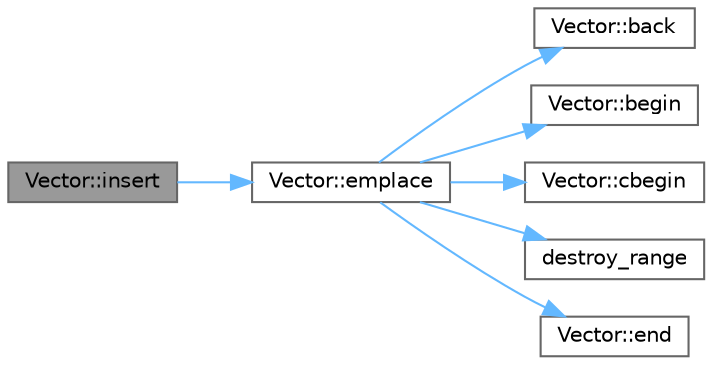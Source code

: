 digraph "Vector::insert"
{
 // LATEX_PDF_SIZE
  bgcolor="transparent";
  edge [fontname=Helvetica,fontsize=10,labelfontname=Helvetica,labelfontsize=10];
  node [fontname=Helvetica,fontsize=10,shape=box,height=0.2,width=0.4];
  rankdir="LR";
  Node1 [id="Node000001",label="Vector::insert",height=0.2,width=0.4,color="gray40", fillcolor="grey60", style="filled", fontcolor="black",tooltip=" "];
  Node1 -> Node2 [id="edge7_Node000001_Node000002",color="steelblue1",style="solid",tooltip=" "];
  Node2 [id="Node000002",label="Vector::emplace",height=0.2,width=0.4,color="grey40", fillcolor="white", style="filled",URL="$class_vector.html#a6e7596194e3dc0ddc289017df291e179",tooltip=" "];
  Node2 -> Node3 [id="edge8_Node000002_Node000003",color="steelblue1",style="solid",tooltip=" "];
  Node3 [id="Node000003",label="Vector::back",height=0.2,width=0.4,color="grey40", fillcolor="white", style="filled",URL="$class_vector.html#a8abc3f8273089dadf91fb8eaca0676e6",tooltip=" "];
  Node2 -> Node4 [id="edge9_Node000002_Node000004",color="steelblue1",style="solid",tooltip=" "];
  Node4 [id="Node000004",label="Vector::begin",height=0.2,width=0.4,color="grey40", fillcolor="white", style="filled",URL="$class_vector.html#a43711ecf8c3dce2124d08126b9654aef",tooltip=" "];
  Node2 -> Node5 [id="edge10_Node000002_Node000005",color="steelblue1",style="solid",tooltip=" "];
  Node5 [id="Node000005",label="Vector::cbegin",height=0.2,width=0.4,color="grey40", fillcolor="white", style="filled",URL="$class_vector.html#a1fba2257baa625dde81a45cb64fc6175",tooltip=" "];
  Node2 -> Node6 [id="edge11_Node000002_Node000006",color="steelblue1",style="solid",tooltip=" "];
  Node6 [id="Node000006",label="destroy_range",height=0.2,width=0.4,color="grey40", fillcolor="white", style="filled",URL="$_vector_8h.html#a60f5b3ddd867328388be5abb5f78522b",tooltip=" "];
  Node2 -> Node7 [id="edge12_Node000002_Node000007",color="steelblue1",style="solid",tooltip=" "];
  Node7 [id="Node000007",label="Vector::end",height=0.2,width=0.4,color="grey40", fillcolor="white", style="filled",URL="$class_vector.html#a4af825d34cd281738bfbb8345a198072",tooltip=" "];
}
